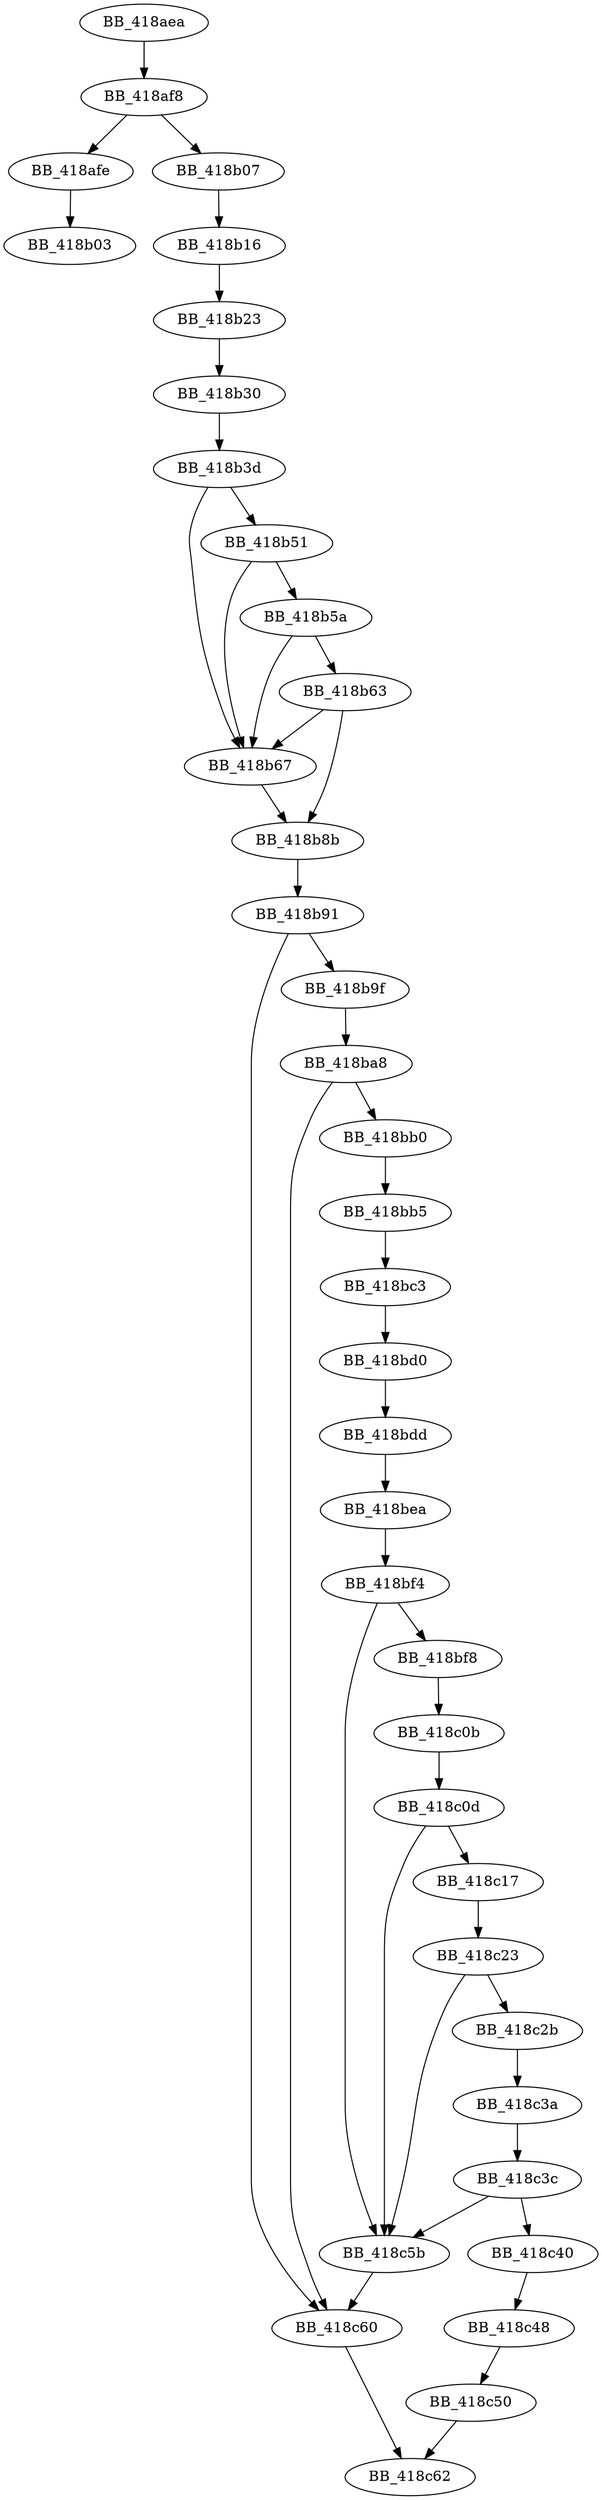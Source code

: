 DiGraph __mtinit{
BB_418aea->BB_418af8
BB_418af8->BB_418afe
BB_418af8->BB_418b07
BB_418afe->BB_418b03
BB_418b07->BB_418b16
BB_418b16->BB_418b23
BB_418b23->BB_418b30
BB_418b30->BB_418b3d
BB_418b3d->BB_418b51
BB_418b3d->BB_418b67
BB_418b51->BB_418b5a
BB_418b51->BB_418b67
BB_418b5a->BB_418b63
BB_418b5a->BB_418b67
BB_418b63->BB_418b67
BB_418b63->BB_418b8b
BB_418b67->BB_418b8b
BB_418b8b->BB_418b91
BB_418b91->BB_418b9f
BB_418b91->BB_418c60
BB_418b9f->BB_418ba8
BB_418ba8->BB_418bb0
BB_418ba8->BB_418c60
BB_418bb0->BB_418bb5
BB_418bb5->BB_418bc3
BB_418bc3->BB_418bd0
BB_418bd0->BB_418bdd
BB_418bdd->BB_418bea
BB_418bea->BB_418bf4
BB_418bf4->BB_418bf8
BB_418bf4->BB_418c5b
BB_418bf8->BB_418c0b
BB_418c0b->BB_418c0d
BB_418c0d->BB_418c17
BB_418c0d->BB_418c5b
BB_418c17->BB_418c23
BB_418c23->BB_418c2b
BB_418c23->BB_418c5b
BB_418c2b->BB_418c3a
BB_418c3a->BB_418c3c
BB_418c3c->BB_418c40
BB_418c3c->BB_418c5b
BB_418c40->BB_418c48
BB_418c48->BB_418c50
BB_418c50->BB_418c62
BB_418c5b->BB_418c60
BB_418c60->BB_418c62
}
